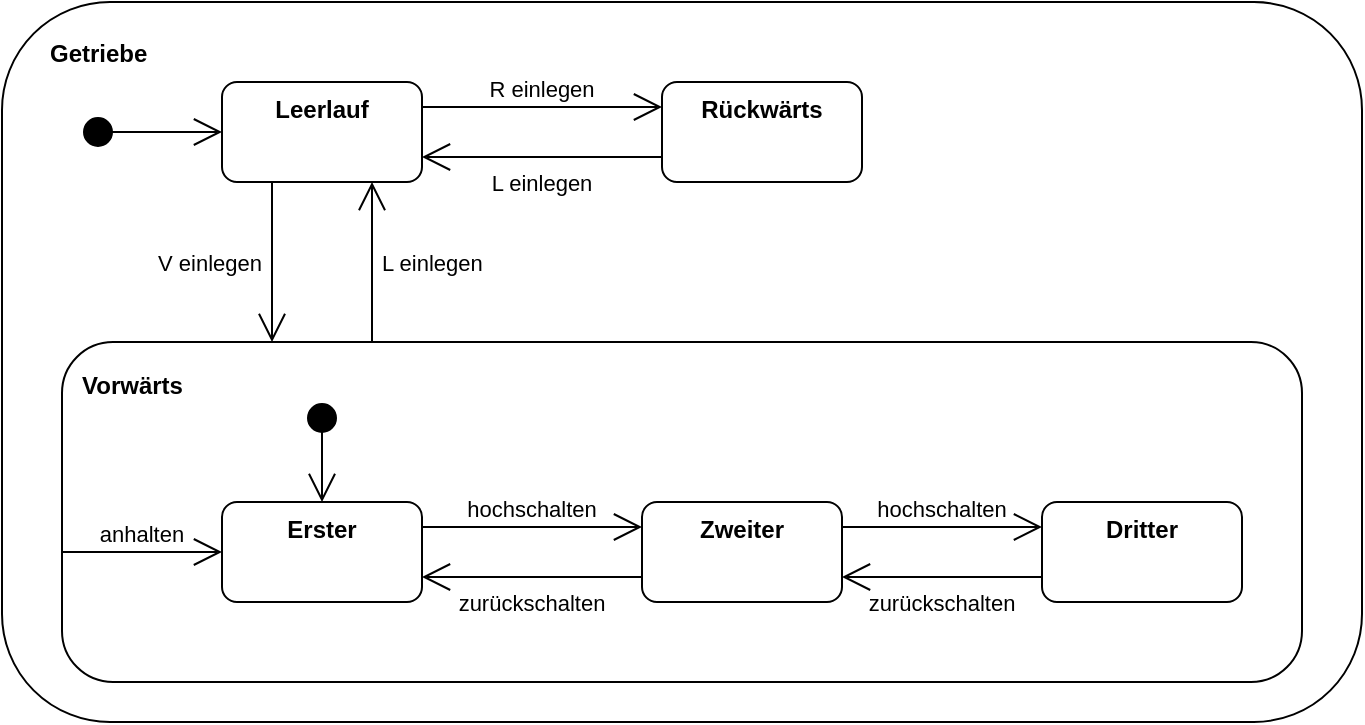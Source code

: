 <mxfile version="12.2.6" type="device" pages="1"><diagram id="mb3Mc1OTvDR4spGrYrwq" name="Page-1"><mxGraphModel dx="1422" dy="921" grid="1" gridSize="10" guides="1" tooltips="1" connect="1" arrows="1" fold="1" page="1" pageScale="1" pageWidth="827" pageHeight="1169" math="0" shadow="0"><root><mxCell id="0"/><mxCell id="1" parent="0"/><mxCell id="swv1sSfepNVsB5sApOqT-12" value="Getriebe" style="shape=ext;rounded=1;whiteSpace=wrap;labelPosition=center;verticalLabelPosition=middle;align=left;verticalAlign=top;spacing=14;fontStyle=1;spacingLeft=10;glass=0;shadow=0;comic=0;" parent="1" vertex="1"><mxGeometry x="30" y="50" width="680" height="360" as="geometry"/></mxCell><mxCell id="swv1sSfepNVsB5sApOqT-13" value="Vorwärts" style="shape=ext;rounded=1;whiteSpace=wrap;labelPosition=center;verticalLabelPosition=middle;align=left;verticalAlign=top;spacing=10;fontStyle=1" parent="1" vertex="1"><mxGeometry x="60" y="220" width="620" height="170" as="geometry"/></mxCell><mxCell id="swv1sSfepNVsB5sApOqT-1" value="Leerlauf" style="shape=ext;rounded=1;whiteSpace=wrap;fontStyle=1;verticalAlign=top;" parent="1" vertex="1"><mxGeometry x="140" y="90" width="100" height="50" as="geometry"/></mxCell><mxCell id="swv1sSfepNVsB5sApOqT-2" value="Rückwärts" style="shape=ext;rounded=1;whiteSpace=wrap;fontStyle=1;verticalAlign=top;" parent="1" vertex="1"><mxGeometry x="360" y="90" width="100" height="50" as="geometry"/></mxCell><mxCell id="swv1sSfepNVsB5sApOqT-3" value="R einlegen" style="endArrow=open;endFill=1;endSize=12;exitX=1;exitY=0.25;exitDx=0;exitDy=0;entryX=0;entryY=0.25;entryDx=0;entryDy=0;verticalAlign=bottom;" parent="1" source="swv1sSfepNVsB5sApOqT-1" target="swv1sSfepNVsB5sApOqT-2" edge="1"><mxGeometry width="160" relative="1" as="geometry"><mxPoint x="110" y="190" as="sourcePoint"/><mxPoint x="270" y="190" as="targetPoint"/></mxGeometry></mxCell><mxCell id="swv1sSfepNVsB5sApOqT-4" value="L einlegen" style="endArrow=open;endFill=1;endSize=12;exitX=0;exitY=0.75;exitDx=0;exitDy=0;entryX=1;entryY=0.75;entryDx=0;entryDy=0;verticalAlign=top;" parent="1" source="swv1sSfepNVsB5sApOqT-2" target="swv1sSfepNVsB5sApOqT-1" edge="1"><mxGeometry width="160" relative="1" as="geometry"><mxPoint x="110" y="190" as="sourcePoint"/><mxPoint x="270" y="190" as="targetPoint"/></mxGeometry></mxCell><mxCell id="swv1sSfepNVsB5sApOqT-6" value="Zweiter" style="shape=ext;rounded=1;whiteSpace=wrap;fontStyle=1;verticalAlign=top;" parent="1" vertex="1"><mxGeometry x="350" y="300" width="100" height="50" as="geometry"/></mxCell><mxCell id="swv1sSfepNVsB5sApOqT-7" value="Dritter" style="shape=ext;rounded=1;whiteSpace=wrap;fontStyle=1;verticalAlign=top;" parent="1" vertex="1"><mxGeometry x="550" y="300" width="100" height="50" as="geometry"/></mxCell><mxCell id="swv1sSfepNVsB5sApOqT-8" value="hochschalten" style="endArrow=open;endFill=1;endSize=12;exitX=1;exitY=0.25;exitDx=0;exitDy=0;entryX=0;entryY=0.25;entryDx=0;entryDy=0;verticalAlign=bottom;" parent="1" source="swv1sSfepNVsB5sApOqT-5" target="swv1sSfepNVsB5sApOqT-6" edge="1"><mxGeometry width="160" relative="1" as="geometry"><mxPoint x="210" y="260" as="sourcePoint"/><mxPoint x="330" y="260" as="targetPoint"/></mxGeometry></mxCell><mxCell id="swv1sSfepNVsB5sApOqT-9" value="zurückschalten" style="endArrow=open;endFill=1;endSize=12;exitX=0;exitY=0.75;exitDx=0;exitDy=0;entryX=1;entryY=0.75;entryDx=0;entryDy=0;verticalAlign=top;" parent="1" source="swv1sSfepNVsB5sApOqT-6" target="swv1sSfepNVsB5sApOqT-5" edge="1"><mxGeometry width="160" relative="1" as="geometry"><mxPoint x="330" y="400" as="sourcePoint"/><mxPoint x="210" y="400" as="targetPoint"/></mxGeometry></mxCell><mxCell id="swv1sSfepNVsB5sApOqT-10" value="hochschalten" style="endArrow=open;endFill=1;endSize=12;exitX=1;exitY=0.25;exitDx=0;exitDy=0;entryX=0;entryY=0.25;entryDx=0;entryDy=0;verticalAlign=bottom;" parent="1" source="swv1sSfepNVsB5sApOqT-6" target="swv1sSfepNVsB5sApOqT-7" edge="1"><mxGeometry width="160" relative="1" as="geometry"><mxPoint x="430" y="280" as="sourcePoint"/><mxPoint x="550" y="280" as="targetPoint"/></mxGeometry></mxCell><mxCell id="swv1sSfepNVsB5sApOqT-11" value="zurückschalten" style="endArrow=open;endFill=1;endSize=12;exitX=0;exitY=0.75;exitDx=0;exitDy=0;entryX=1;entryY=0.75;entryDx=0;entryDy=0;verticalAlign=top;" parent="1" source="swv1sSfepNVsB5sApOqT-7" target="swv1sSfepNVsB5sApOqT-6" edge="1"><mxGeometry width="160" relative="1" as="geometry"><mxPoint x="340" y="347.5" as="sourcePoint"/><mxPoint x="220" y="347.5" as="targetPoint"/></mxGeometry></mxCell><mxCell id="swv1sSfepNVsB5sApOqT-14" value="anhalten" style="endArrow=open;endFill=1;endSize=12;verticalAlign=bottom;entryX=0;entryY=0.5;entryDx=0;entryDy=0;" parent="1" target="swv1sSfepNVsB5sApOqT-5" edge="1"><mxGeometry width="160" relative="1" as="geometry"><mxPoint x="60" y="325" as="sourcePoint"/><mxPoint x="141" y="325" as="targetPoint"/></mxGeometry></mxCell><mxCell id="swv1sSfepNVsB5sApOqT-15" value="" style="verticalAlign=bottom;startArrow=circle;startFill=1;endArrow=open;startSize=6;endSize=12;entryX=0;entryY=0.5;entryDx=0;entryDy=0;" parent="1" target="swv1sSfepNVsB5sApOqT-1" edge="1"><mxGeometry width="80" relative="1" as="geometry"><mxPoint x="70" y="115" as="sourcePoint"/><mxPoint x="140" y="115" as="targetPoint"/></mxGeometry></mxCell><mxCell id="swv1sSfepNVsB5sApOqT-5" value="Erster" style="shape=ext;rounded=1;whiteSpace=wrap;fontStyle=1;verticalAlign=top;" parent="1" vertex="1"><mxGeometry x="140" y="300" width="100" height="50" as="geometry"/></mxCell><mxCell id="swv1sSfepNVsB5sApOqT-17" value="" style="verticalAlign=bottom;startArrow=circle;startFill=1;endArrow=open;startSize=6;endSize=12;entryX=0.5;entryY=0;entryDx=0;entryDy=0;" parent="1" target="swv1sSfepNVsB5sApOqT-5" edge="1"><mxGeometry width="80" relative="1" as="geometry"><mxPoint x="190" y="250" as="sourcePoint"/><mxPoint x="190" y="300" as="targetPoint"/></mxGeometry></mxCell><mxCell id="swv1sSfepNVsB5sApOqT-18" value="V einlegen" style="endArrow=open;endFill=1;endSize=12;exitX=0.25;exitY=1;exitDx=0;exitDy=0;align=right;spacing=5;" parent="1" source="swv1sSfepNVsB5sApOqT-1" edge="1"><mxGeometry width="160" relative="1" as="geometry"><mxPoint x="30" y="430" as="sourcePoint"/><mxPoint x="165" y="220" as="targetPoint"/></mxGeometry></mxCell><mxCell id="swv1sSfepNVsB5sApOqT-19" value="L einlegen" style="endArrow=open;endFill=1;endSize=12;exitX=0.25;exitY=0;exitDx=0;exitDy=0;entryX=0.75;entryY=1;entryDx=0;entryDy=0;horizontal=1;align=left;spacing=5;" parent="1" source="swv1sSfepNVsB5sApOqT-13" target="swv1sSfepNVsB5sApOqT-1" edge="1"><mxGeometry width="160" relative="1" as="geometry"><mxPoint x="175" y="150" as="sourcePoint"/><mxPoint x="175" y="230" as="targetPoint"/></mxGeometry></mxCell></root></mxGraphModel></diagram></mxfile>